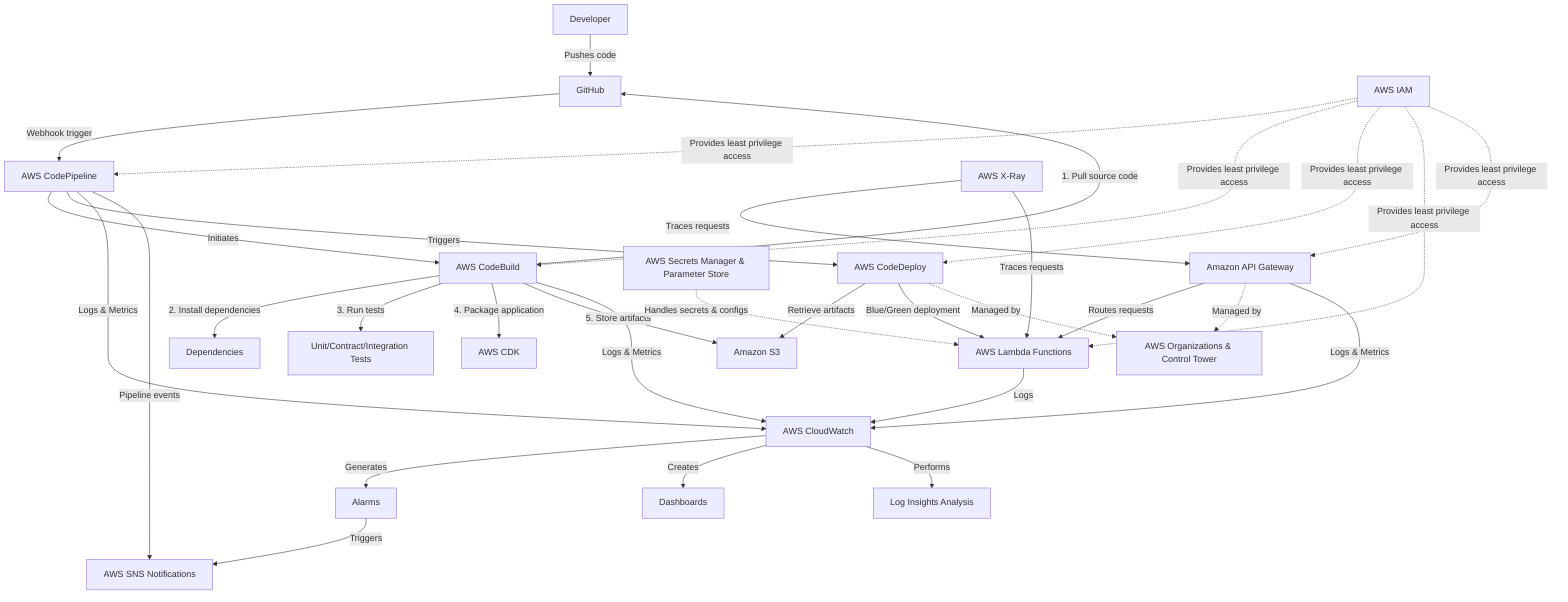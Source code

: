 flowchart TD
    A[Developer] -->|Pushes code| B[GitHub]
    B -->|Webhook trigger| C[AWS CodePipeline]
    C -->|Initiates| D[AWS CodeBuild]
    
    D -->|1. Pull source code| B
    D -->|2. Install dependencies| D1[Dependencies]
    D -->|3. Run tests| D2[Unit/Contract/Integration Tests]
    D -->|4. Package application| D3[AWS CDK]
    D -->|5. Store artifacts| E[Amazon S3]
    
    C -->|Triggers| F[AWS CodeDeploy]
    F -->|Retrieve artifacts| E
    F -->|Blue/Green deployment| G[AWS Lambda Functions]
    
    F -.->|Managed by| H[AWS Organizations & Control Tower]
    
    I[Amazon API Gateway] -->|Routes requests| G
    I -.->|Managed by| H
    
    G -->|Logs| J[AWS CloudWatch]
    I -->|Logs & Metrics| J
    D -->|Logs & Metrics| J
    C -->|Logs & Metrics| J
    
    J -->|Generates| J1[Alarms]
    J -->|Creates| J2[Dashboards]
    J -->|Performs| J3[Log Insights Analysis]
    
    K[AWS X-Ray] -->|Traces requests| I
    K -->|Traces requests| G
    
    J1 -->|Triggers| L[AWS SNS Notifications]
    C -->|Pipeline events| L
    
    M[AWS IAM] -.->|Provides least privilege access| C
    M -.->|Provides least privilege access| D
    M -.->|Provides least privilege access| F
    M -.->|Provides least privilege access| G
    M -.->|Provides least privilege access| I
    
    N[AWS Secrets Manager & Parameter Store] -.->|Handles secrets & configs| G